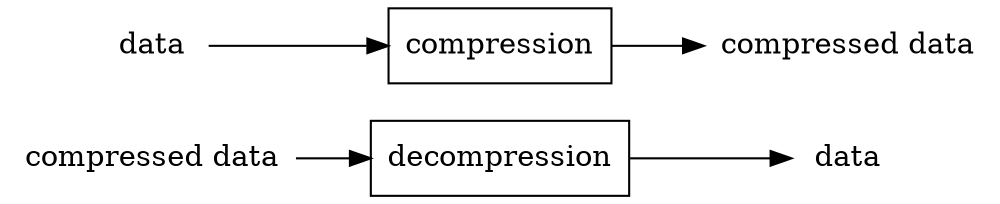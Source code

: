 digraph G {
    rankdir=LR

    compressed2 [label="compressed data",shape="none"];
    decompression [shape="box"];
    output [label="data",shape="none"];
    compressed2 -> decompression;
    decompression -> output;

    data [shape="none"];
    compression [shape="box"];
    compressed [label="compressed data",shape="none"];
    data -> compression;
    compression -> compressed;
}